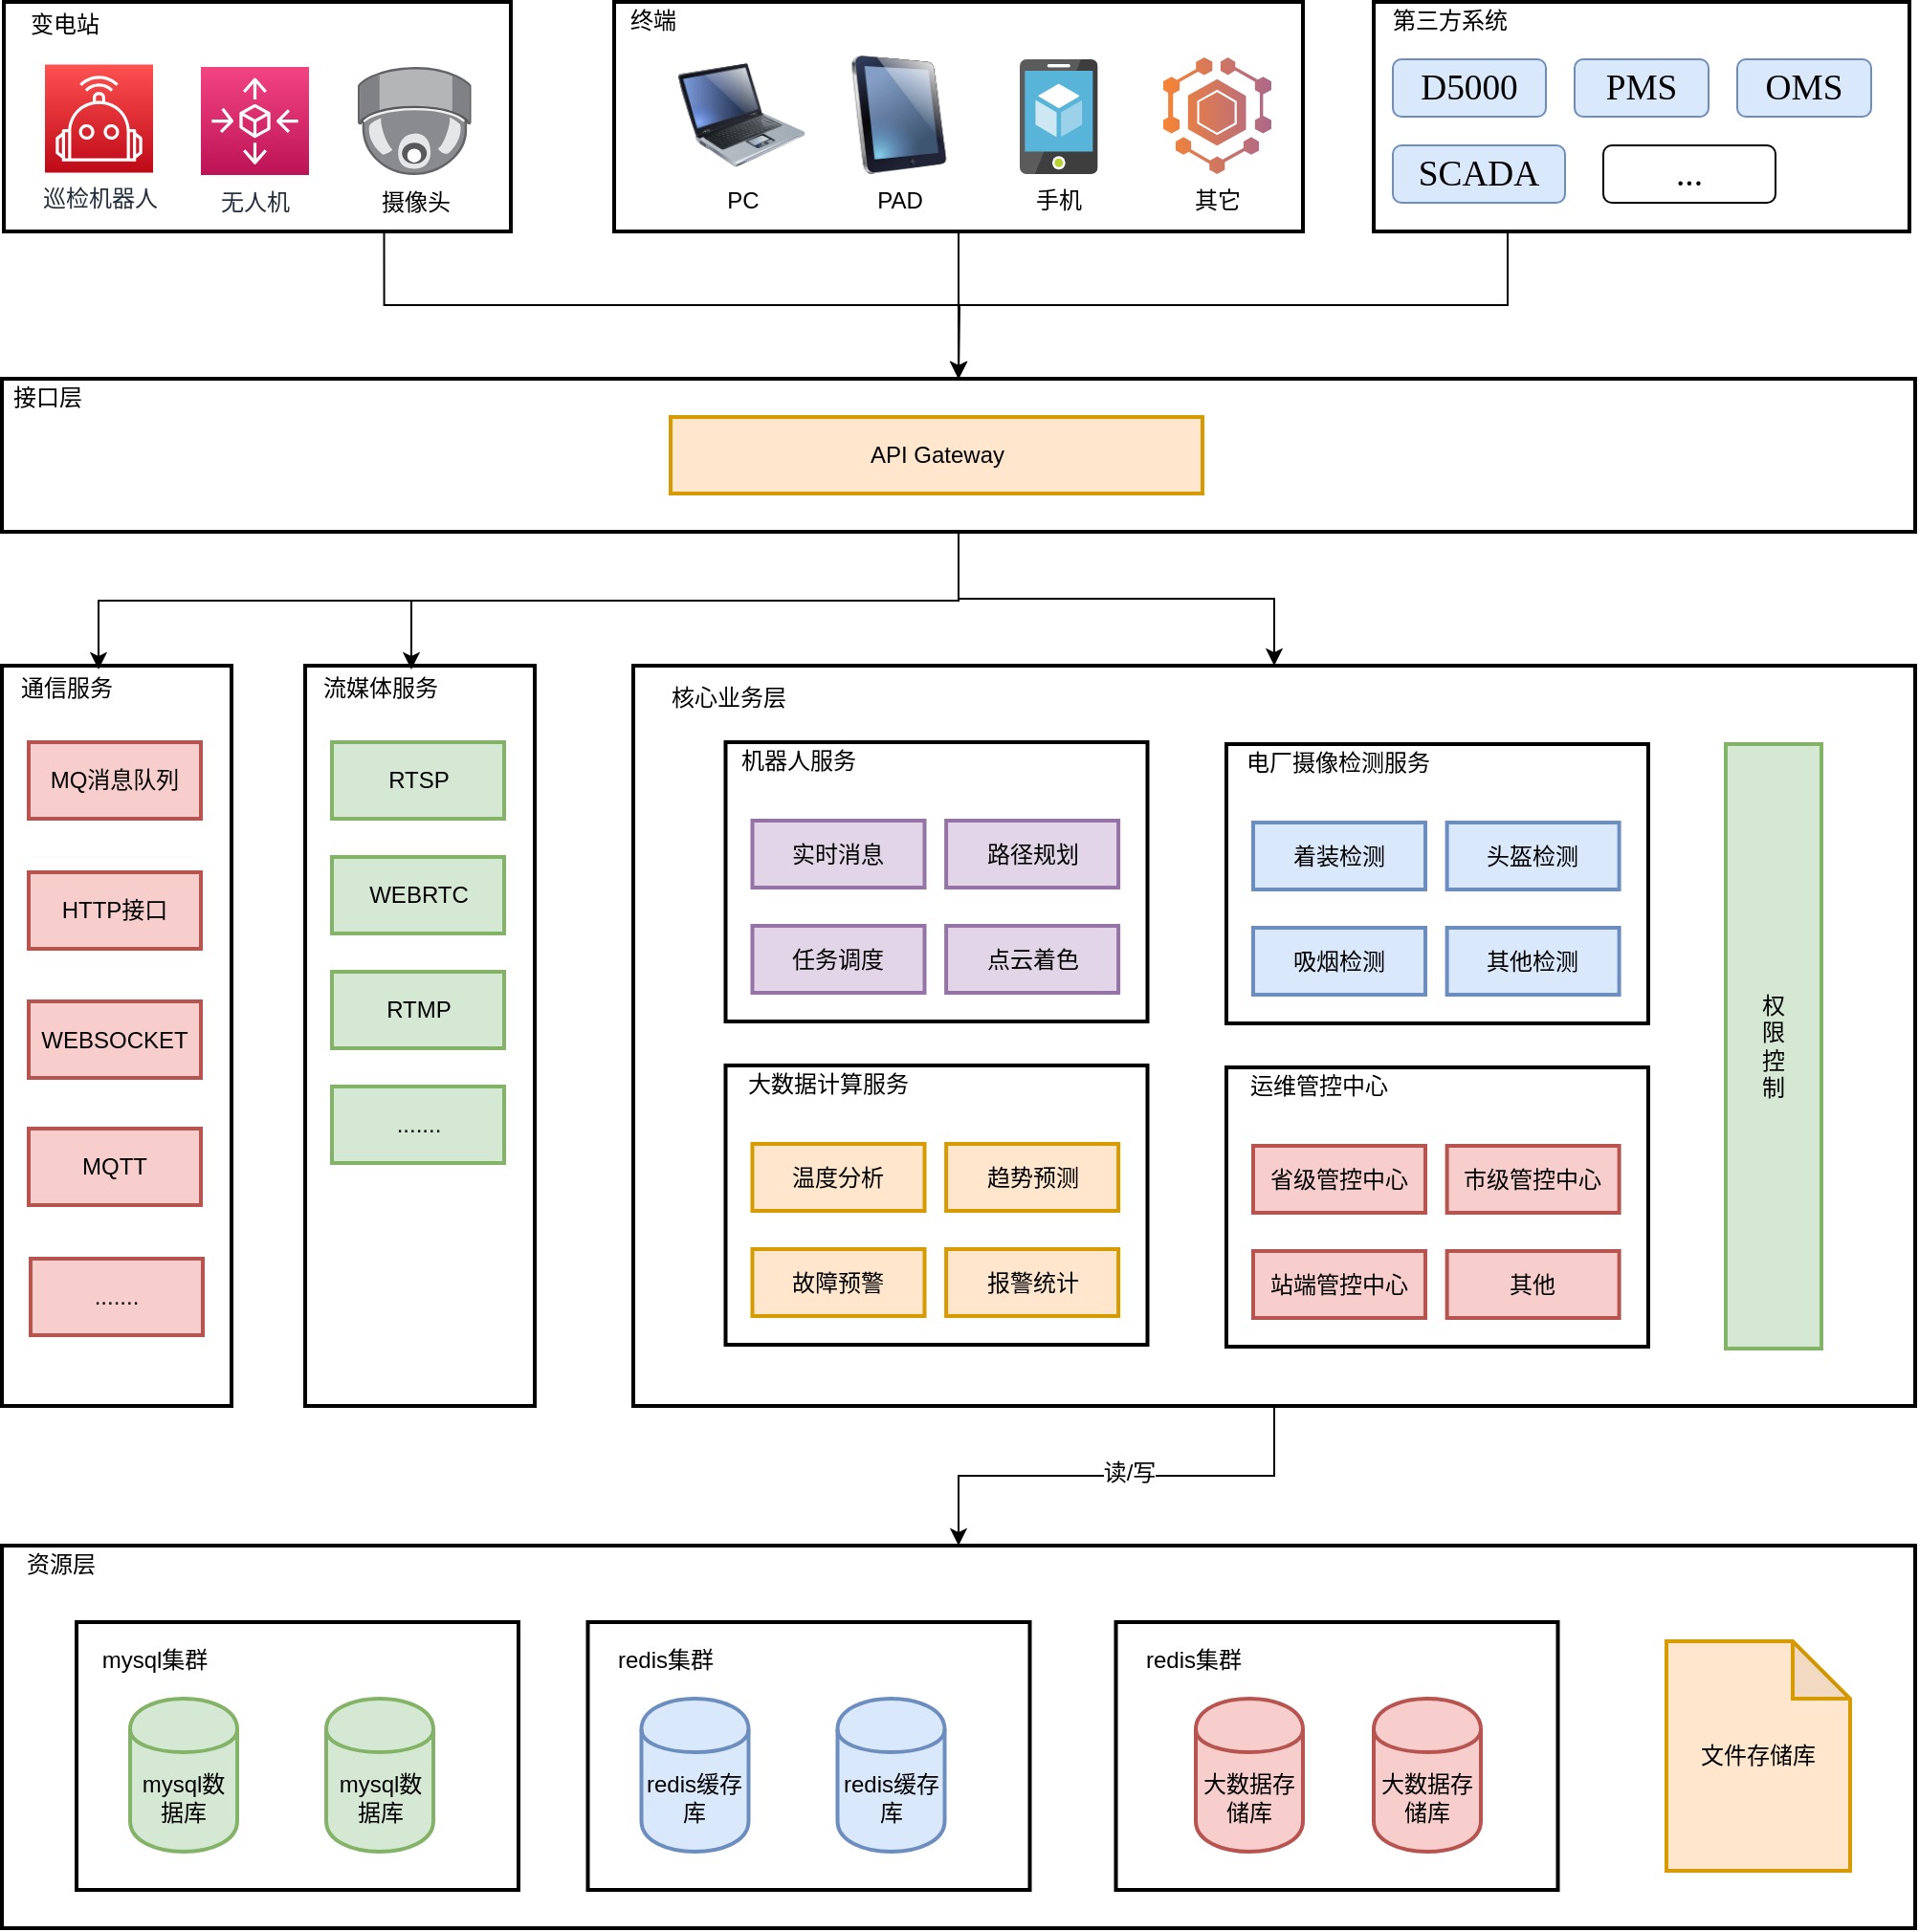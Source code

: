 <mxfile version="12.8.8" type="github">
  <diagram id="68AKn7hBrkc6Hizn51Uo" name="第 1 页">
    <mxGraphModel dx="1331" dy="726" grid="1" gridSize="10" guides="1" tooltips="1" connect="1" arrows="1" fold="1" page="1" pageScale="1" pageWidth="2354" pageHeight="1336" math="0" shadow="0">
      <root>
        <mxCell id="0" />
        <mxCell id="1" parent="0" />
        <mxCell id="wY_InP9v4MQlX6HiAcbp-236" value="" style="rounded=0;whiteSpace=wrap;html=1;labelBackgroundColor=none;strokeWidth=2;fillColor=none;" vertex="1" parent="1">
          <mxGeometry x="752.25" y="930" width="231" height="140" as="geometry" />
        </mxCell>
        <mxCell id="wY_InP9v4MQlX6HiAcbp-54" value="" style="rounded=0;whiteSpace=wrap;html=1;labelBackgroundColor=none;strokeWidth=2;fillColor=none;" vertex="1" parent="1">
          <mxGeometry x="170" y="890" width="1000" height="200" as="geometry" />
        </mxCell>
        <mxCell id="wY_InP9v4MQlX6HiAcbp-229" value="" style="rounded=0;whiteSpace=wrap;html=1;labelBackgroundColor=none;strokeWidth=2;fillColor=none;" vertex="1" parent="1">
          <mxGeometry x="209" y="930" width="231" height="140" as="geometry" />
        </mxCell>
        <mxCell id="wY_InP9v4MQlX6HiAcbp-226" style="edgeStyle=orthogonalEdgeStyle;rounded=0;orthogonalLoop=1;jettySize=auto;html=1;exitX=0.5;exitY=1;exitDx=0;exitDy=0;" edge="1" parent="1" source="wY_InP9v4MQlX6HiAcbp-217" target="wY_InP9v4MQlX6HiAcbp-54">
          <mxGeometry relative="1" as="geometry" />
        </mxCell>
        <mxCell id="wY_InP9v4MQlX6HiAcbp-239" value="读/写" style="text;html=1;align=center;verticalAlign=middle;resizable=0;points=[];labelBackgroundColor=#ffffff;" vertex="1" connectable="0" parent="wY_InP9v4MQlX6HiAcbp-226">
          <mxGeometry x="-0.055" y="-2" relative="1" as="geometry">
            <mxPoint as="offset" />
          </mxGeometry>
        </mxCell>
        <mxCell id="wY_InP9v4MQlX6HiAcbp-217" value="" style="rounded=0;whiteSpace=wrap;html=1;labelBackgroundColor=none;strokeWidth=2;fillColor=none;" vertex="1" parent="1">
          <mxGeometry x="500" y="430" width="670" height="387" as="geometry" />
        </mxCell>
        <mxCell id="wY_InP9v4MQlX6HiAcbp-31" value="" style="rounded=0;whiteSpace=wrap;html=1;labelBackgroundColor=none;strokeWidth=2;fillColor=none;" vertex="1" parent="1">
          <mxGeometry x="548.25" y="470" width="220.5" height="146" as="geometry" />
        </mxCell>
        <mxCell id="wY_InP9v4MQlX6HiAcbp-221" style="edgeStyle=orthogonalEdgeStyle;rounded=0;orthogonalLoop=1;jettySize=auto;html=1;exitX=0.5;exitY=1;exitDx=0;exitDy=0;" edge="1" parent="1" source="wY_InP9v4MQlX6HiAcbp-1">
          <mxGeometry relative="1" as="geometry">
            <mxPoint x="670.0" y="280" as="targetPoint" />
          </mxGeometry>
        </mxCell>
        <mxCell id="wY_InP9v4MQlX6HiAcbp-1" value="" style="rounded=0;whiteSpace=wrap;html=1;strokeWidth=2;" vertex="1" parent="1">
          <mxGeometry x="490" y="83" width="360" height="120" as="geometry" />
        </mxCell>
        <mxCell id="wY_InP9v4MQlX6HiAcbp-222" style="edgeStyle=orthogonalEdgeStyle;rounded=0;orthogonalLoop=1;jettySize=auto;html=1;exitX=0.25;exitY=1;exitDx=0;exitDy=0;" edge="1" parent="1" source="wY_InP9v4MQlX6HiAcbp-2">
          <mxGeometry relative="1" as="geometry">
            <mxPoint x="670.0" y="280" as="targetPoint" />
          </mxGeometry>
        </mxCell>
        <mxCell id="wY_InP9v4MQlX6HiAcbp-2" value="" style="rounded=0;whiteSpace=wrap;html=1;strokeWidth=2;" vertex="1" parent="1">
          <mxGeometry x="887" y="83" width="280" height="120" as="geometry" />
        </mxCell>
        <mxCell id="wY_InP9v4MQlX6HiAcbp-3" value="终端" style="text;html=1;strokeColor=none;fillColor=none;align=center;verticalAlign=middle;whiteSpace=wrap;rounded=0;" vertex="1" parent="1">
          <mxGeometry x="490" y="83" width="41" height="20" as="geometry" />
        </mxCell>
        <mxCell id="wY_InP9v4MQlX6HiAcbp-4" value="第三方系统" style="text;html=1;strokeColor=none;fillColor=none;align=center;verticalAlign=middle;whiteSpace=wrap;rounded=0;" vertex="1" parent="1">
          <mxGeometry x="887" y="83" width="80" height="20" as="geometry" />
        </mxCell>
        <mxCell id="wY_InP9v4MQlX6HiAcbp-5" value="&lt;span lang=&quot;EN-US&quot; style=&quot;white-space: normal ; font-size: 14pt ; font-family: &amp;#34;tim&amp;#34; , serif&quot;&gt;D5000&lt;/span&gt;&lt;span style=&quot;font-size: medium ; white-space: normal&quot;&gt;&lt;/span&gt;" style="rounded=1;whiteSpace=wrap;html=1;fillColor=#dae8fc;strokeColor=#6c8ebf;" vertex="1" parent="1">
          <mxGeometry x="897" y="113" width="80" height="30" as="geometry" />
        </mxCell>
        <mxCell id="wY_InP9v4MQlX6HiAcbp-6" value="&lt;span lang=&quot;EN-US&quot; style=&quot;white-space: normal ; font-size: 14pt ; font-family: &amp;#34;tim&amp;#34; , serif&quot;&gt;PMS&lt;/span&gt;&lt;span style=&quot;font-size: medium ; white-space: normal&quot;&gt;&lt;/span&gt;" style="rounded=1;whiteSpace=wrap;html=1;fillColor=#dae8fc;strokeColor=#6c8ebf;" vertex="1" parent="1">
          <mxGeometry x="992" y="113" width="70" height="30" as="geometry" />
        </mxCell>
        <mxCell id="wY_InP9v4MQlX6HiAcbp-7" value="&lt;span lang=&quot;EN-US&quot; style=&quot;font-size: 14pt ; font-family: &amp;#34;tim&amp;#34; , serif&quot;&gt;OMS&lt;/span&gt;&lt;span style=&quot;font-size: medium&quot;&gt;&lt;/span&gt;" style="rounded=1;whiteSpace=wrap;html=1;fillColor=#dae8fc;strokeColor=#6c8ebf;" vertex="1" parent="1">
          <mxGeometry x="1077" y="113" width="70" height="30" as="geometry" />
        </mxCell>
        <mxCell id="wY_InP9v4MQlX6HiAcbp-8" value="&lt;span lang=&quot;EN-US&quot; style=&quot;font-size: 14pt ; font-family: &amp;#34;tim&amp;#34; , serif&quot;&gt;SCADA&lt;/span&gt;&lt;span style=&quot;font-size: medium&quot;&gt;&lt;/span&gt;" style="rounded=1;whiteSpace=wrap;html=1;fillColor=#dae8fc;strokeColor=#6c8ebf;" vertex="1" parent="1">
          <mxGeometry x="897" y="158" width="90" height="30" as="geometry" />
        </mxCell>
        <mxCell id="wY_InP9v4MQlX6HiAcbp-9" value="&lt;span lang=&quot;EN-US&quot; style=&quot;font-size: 14pt ; font-family: &amp;#34;tim&amp;#34; , serif&quot;&gt;...&lt;/span&gt;&lt;span style=&quot;font-size: medium&quot;&gt;&lt;/span&gt;" style="rounded=1;whiteSpace=wrap;html=1;" vertex="1" parent="1">
          <mxGeometry x="1007" y="158" width="90" height="30" as="geometry" />
        </mxCell>
        <mxCell id="wY_InP9v4MQlX6HiAcbp-13" value="手机" style="aspect=fixed;html=1;points=[];align=center;image;fontSize=12;image=img/lib/mscae/App_Service_Mobile_App.svg;" vertex="1" parent="1">
          <mxGeometry x="702" y="113" width="40.8" height="60" as="geometry" />
        </mxCell>
        <mxCell id="wY_InP9v4MQlX6HiAcbp-15" value="其它" style="outlineConnect=0;dashed=0;verticalLabelPosition=bottom;verticalAlign=top;align=center;html=1;shape=mxgraph.aws3.mobile_hub;fillColor=#AD688A;gradientColor=#F58435;gradientDirection=west;pointerEvents=1" vertex="1" parent="1">
          <mxGeometry x="777" y="112" width="56.48" height="61" as="geometry" />
        </mxCell>
        <mxCell id="wY_InP9v4MQlX6HiAcbp-223" style="edgeStyle=orthogonalEdgeStyle;rounded=0;orthogonalLoop=1;jettySize=auto;html=1;exitX=0.5;exitY=1;exitDx=0;exitDy=0;entryX=0.75;entryY=0;entryDx=0;entryDy=0;" edge="1" parent="1" source="wY_InP9v4MQlX6HiAcbp-16" target="wY_InP9v4MQlX6HiAcbp-23">
          <mxGeometry relative="1" as="geometry" />
        </mxCell>
        <mxCell id="wY_InP9v4MQlX6HiAcbp-224" style="edgeStyle=orthogonalEdgeStyle;rounded=0;orthogonalLoop=1;jettySize=auto;html=1;exitX=0.5;exitY=1;exitDx=0;exitDy=0;entryX=0.75;entryY=0;entryDx=0;entryDy=0;" edge="1" parent="1" source="wY_InP9v4MQlX6HiAcbp-16" target="wY_InP9v4MQlX6HiAcbp-175">
          <mxGeometry relative="1" as="geometry" />
        </mxCell>
        <mxCell id="wY_InP9v4MQlX6HiAcbp-225" style="edgeStyle=orthogonalEdgeStyle;rounded=0;orthogonalLoop=1;jettySize=auto;html=1;exitX=0.5;exitY=1;exitDx=0;exitDy=0;entryX=0.5;entryY=0;entryDx=0;entryDy=0;" edge="1" parent="1" source="wY_InP9v4MQlX6HiAcbp-16" target="wY_InP9v4MQlX6HiAcbp-217">
          <mxGeometry relative="1" as="geometry" />
        </mxCell>
        <mxCell id="wY_InP9v4MQlX6HiAcbp-16" value="" style="rounded=0;whiteSpace=wrap;html=1;strokeWidth=2;" vertex="1" parent="1">
          <mxGeometry x="170" y="280" width="1000" height="80" as="geometry" />
        </mxCell>
        <mxCell id="wY_InP9v4MQlX6HiAcbp-17" value="API Gateway" style="rounded=0;whiteSpace=wrap;html=1;strokeWidth=2;fillColor=#ffe6cc;strokeColor=#d79b00;" vertex="1" parent="1">
          <mxGeometry x="519.5" y="300" width="278" height="40" as="geometry" />
        </mxCell>
        <mxCell id="wY_InP9v4MQlX6HiAcbp-18" value="接口层" style="text;html=1;strokeColor=none;fillColor=none;align=center;verticalAlign=middle;whiteSpace=wrap;rounded=0;" vertex="1" parent="1">
          <mxGeometry x="171" y="280" width="46" height="20" as="geometry" />
        </mxCell>
        <mxCell id="wY_InP9v4MQlX6HiAcbp-21" value="核心业务层" style="text;html=1;strokeColor=none;fillColor=none;align=center;verticalAlign=middle;whiteSpace=wrap;rounded=0;labelBackgroundColor=none;" vertex="1" parent="1">
          <mxGeometry x="510" y="437" width="80" height="20" as="geometry" />
        </mxCell>
        <mxCell id="wY_InP9v4MQlX6HiAcbp-22" value="" style="rounded=0;whiteSpace=wrap;html=1;labelBackgroundColor=none;strokeWidth=2;fillColor=none;" vertex="1" parent="1">
          <mxGeometry x="170" y="430" width="120" height="387" as="geometry" />
        </mxCell>
        <mxCell id="wY_InP9v4MQlX6HiAcbp-23" value="通信服务" style="text;html=1;strokeColor=none;fillColor=none;align=center;verticalAlign=middle;whiteSpace=wrap;rounded=0;labelBackgroundColor=none;" vertex="1" parent="1">
          <mxGeometry x="171" y="432" width="66" height="20" as="geometry" />
        </mxCell>
        <mxCell id="wY_InP9v4MQlX6HiAcbp-25" value="MQ消息队列" style="rounded=0;whiteSpace=wrap;html=1;labelBackgroundColor=none;strokeWidth=2;fillColor=#f8cecc;strokeColor=#b85450;" vertex="1" parent="1">
          <mxGeometry x="184" y="470" width="90" height="40" as="geometry" />
        </mxCell>
        <mxCell id="wY_InP9v4MQlX6HiAcbp-26" value="HTTP接口" style="rounded=0;whiteSpace=wrap;html=1;labelBackgroundColor=none;strokeWidth=2;fillColor=#f8cecc;strokeColor=#b85450;" vertex="1" parent="1">
          <mxGeometry x="184" y="538" width="90" height="40" as="geometry" />
        </mxCell>
        <mxCell id="wY_InP9v4MQlX6HiAcbp-28" value="WEBSOCKET" style="rounded=0;whiteSpace=wrap;html=1;labelBackgroundColor=none;strokeWidth=2;fillColor=#f8cecc;strokeColor=#b85450;" vertex="1" parent="1">
          <mxGeometry x="184" y="605.5" width="90" height="40" as="geometry" />
        </mxCell>
        <mxCell id="wY_InP9v4MQlX6HiAcbp-29" value="MQTT" style="rounded=0;whiteSpace=wrap;html=1;labelBackgroundColor=none;strokeWidth=2;fillColor=#f8cecc;strokeColor=#b85450;" vertex="1" parent="1">
          <mxGeometry x="184" y="672" width="90" height="40" as="geometry" />
        </mxCell>
        <mxCell id="wY_InP9v4MQlX6HiAcbp-30" value="......." style="rounded=0;whiteSpace=wrap;html=1;labelBackgroundColor=none;strokeWidth=2;fillColor=#f8cecc;strokeColor=#b85450;" vertex="1" parent="1">
          <mxGeometry x="185" y="740" width="90" height="40" as="geometry" />
        </mxCell>
        <mxCell id="wY_InP9v4MQlX6HiAcbp-32" value="权&lt;br&gt;限&lt;br&gt;控&lt;br&gt;制" style="rounded=0;whiteSpace=wrap;html=1;labelBackgroundColor=none;strokeWidth=2;fillColor=#d5e8d4;strokeColor=#82b366;" vertex="1" parent="1">
          <mxGeometry x="1071" y="471" width="50" height="316" as="geometry" />
        </mxCell>
        <mxCell id="wY_InP9v4MQlX6HiAcbp-55" value="资源层" style="text;html=1;strokeColor=none;fillColor=none;align=center;verticalAlign=middle;whiteSpace=wrap;rounded=0;labelBackgroundColor=none;" vertex="1" parent="1">
          <mxGeometry x="171" y="890" width="60" height="20" as="geometry" />
        </mxCell>
        <mxCell id="wY_InP9v4MQlX6HiAcbp-58" value="mysql数据库" style="shape=cylinder;whiteSpace=wrap;html=1;boundedLbl=1;backgroundOutline=1;labelBackgroundColor=none;strokeWidth=2;fillColor=#d5e8d4;strokeColor=#82b366;" vertex="1" parent="1">
          <mxGeometry x="237" y="970" width="56" height="80" as="geometry" />
        </mxCell>
        <mxCell id="wY_InP9v4MQlX6HiAcbp-63" value="文件存储库" style="shape=note;whiteSpace=wrap;html=1;backgroundOutline=1;darkOpacity=0.05;labelBackgroundColor=none;strokeWidth=2;fillColor=#ffe6cc;strokeColor=#d79b00;" vertex="1" parent="1">
          <mxGeometry x="1040" y="940" width="96" height="120" as="geometry" />
        </mxCell>
        <mxCell id="wY_InP9v4MQlX6HiAcbp-69" value="大数据存储库" style="shape=cylinder;whiteSpace=wrap;html=1;boundedLbl=1;backgroundOutline=1;labelBackgroundColor=none;strokeWidth=2;fillColor=#f8cecc;strokeColor=#b85450;" vertex="1" parent="1">
          <mxGeometry x="794" y="970" width="56" height="80" as="geometry" />
        </mxCell>
        <mxCell id="wY_InP9v4MQlX6HiAcbp-103" value="机器人服务" style="text;html=1;strokeColor=none;fillColor=none;align=center;verticalAlign=middle;whiteSpace=wrap;rounded=0;labelBackgroundColor=none;" vertex="1" parent="1">
          <mxGeometry x="553.75" y="470" width="65" height="20" as="geometry" />
        </mxCell>
        <mxCell id="wY_InP9v4MQlX6HiAcbp-106" value="路径规划" style="rounded=0;whiteSpace=wrap;html=1;labelBackgroundColor=none;strokeWidth=2;fillColor=#e1d5e7;strokeColor=#9673a6;" vertex="1" parent="1">
          <mxGeometry x="663.55" y="511" width="90" height="35" as="geometry" />
        </mxCell>
        <mxCell id="wY_InP9v4MQlX6HiAcbp-107" value="实时消息" style="rounded=0;whiteSpace=wrap;html=1;labelBackgroundColor=none;strokeWidth=2;fillColor=#e1d5e7;strokeColor=#9673a6;" vertex="1" parent="1">
          <mxGeometry x="562.25" y="511" width="90" height="35" as="geometry" />
        </mxCell>
        <mxCell id="wY_InP9v4MQlX6HiAcbp-108" value="任务调度" style="rounded=0;whiteSpace=wrap;html=1;labelBackgroundColor=none;strokeWidth=2;fillColor=#e1d5e7;strokeColor=#9673a6;" vertex="1" parent="1">
          <mxGeometry x="562.25" y="566" width="90" height="35" as="geometry" />
        </mxCell>
        <mxCell id="wY_InP9v4MQlX6HiAcbp-109" value="点云着色" style="rounded=0;whiteSpace=wrap;html=1;labelBackgroundColor=none;strokeWidth=2;fillColor=#e1d5e7;strokeColor=#9673a6;" vertex="1" parent="1">
          <mxGeometry x="663.55" y="566" width="90" height="35" as="geometry" />
        </mxCell>
        <mxCell id="wY_InP9v4MQlX6HiAcbp-150" value="PAD" style="image;html=1;labelBackgroundColor=#ffffff;image=img/lib/clip_art/computers/iPad_128x128.png;strokeWidth=2;fillColor=none;" vertex="1" parent="1">
          <mxGeometry x="608" y="111" width="62" height="62" as="geometry" />
        </mxCell>
        <mxCell id="wY_InP9v4MQlX6HiAcbp-160" value="PC" style="image;html=1;labelBackgroundColor=#ffffff;image=img/lib/clip_art/computers/Laptop_128x128.png;strokeWidth=2;fillColor=none;" vertex="1" parent="1">
          <mxGeometry x="523.5" y="111" width="66.5" height="62" as="geometry" />
        </mxCell>
        <mxCell id="wY_InP9v4MQlX6HiAcbp-220" style="edgeStyle=orthogonalEdgeStyle;rounded=0;orthogonalLoop=1;jettySize=auto;html=1;exitX=0.75;exitY=1;exitDx=0;exitDy=0;" edge="1" parent="1" source="wY_InP9v4MQlX6HiAcbp-163" target="wY_InP9v4MQlX6HiAcbp-16">
          <mxGeometry relative="1" as="geometry" />
        </mxCell>
        <mxCell id="wY_InP9v4MQlX6HiAcbp-163" value="" style="rounded=0;whiteSpace=wrap;html=1;labelBackgroundColor=none;strokeWidth=2;fillColor=none;" vertex="1" parent="1">
          <mxGeometry x="171" y="83" width="265" height="120" as="geometry" />
        </mxCell>
        <mxCell id="wY_InP9v4MQlX6HiAcbp-164" value="巡检机器人" style="outlineConnect=0;fontColor=#232F3E;gradientColor=#FE5151;gradientDirection=north;fillColor=#BE0917;strokeColor=#ffffff;dashed=0;verticalLabelPosition=bottom;verticalAlign=top;align=center;html=1;fontSize=12;fontStyle=0;aspect=fixed;shape=mxgraph.aws4.resourceIcon;resIcon=mxgraph.aws4.robotics;labelBackgroundColor=none;" vertex="1" parent="1">
          <mxGeometry x="192.5" y="115.75" width="56.5" height="56.5" as="geometry" />
        </mxCell>
        <mxCell id="wY_InP9v4MQlX6HiAcbp-166" value="变电站" style="text;html=1;strokeColor=none;fillColor=none;align=center;verticalAlign=middle;whiteSpace=wrap;rounded=0;labelBackgroundColor=none;" vertex="1" parent="1">
          <mxGeometry x="174.5" y="85" width="55.5" height="20" as="geometry" />
        </mxCell>
        <mxCell id="wY_InP9v4MQlX6HiAcbp-174" value="" style="rounded=0;whiteSpace=wrap;html=1;labelBackgroundColor=none;strokeWidth=2;fillColor=none;" vertex="1" parent="1">
          <mxGeometry x="328.5" y="430" width="120" height="387" as="geometry" />
        </mxCell>
        <mxCell id="wY_InP9v4MQlX6HiAcbp-175" value="流媒体服务" style="text;html=1;strokeColor=none;fillColor=none;align=center;verticalAlign=middle;whiteSpace=wrap;rounded=0;labelBackgroundColor=none;" vertex="1" parent="1">
          <mxGeometry x="334.5" y="432" width="66" height="20" as="geometry" />
        </mxCell>
        <mxCell id="wY_InP9v4MQlX6HiAcbp-176" value="RTSP" style="rounded=0;whiteSpace=wrap;html=1;labelBackgroundColor=none;strokeWidth=2;fillColor=#d5e8d4;strokeColor=#82b366;" vertex="1" parent="1">
          <mxGeometry x="342.5" y="470" width="90" height="40" as="geometry" />
        </mxCell>
        <mxCell id="wY_InP9v4MQlX6HiAcbp-177" value="WEBRTC" style="rounded=0;whiteSpace=wrap;html=1;labelBackgroundColor=none;strokeWidth=2;fillColor=#d5e8d4;strokeColor=#82b366;" vertex="1" parent="1">
          <mxGeometry x="342.5" y="530" width="90" height="40" as="geometry" />
        </mxCell>
        <mxCell id="wY_InP9v4MQlX6HiAcbp-178" value="RTMP" style="rounded=0;whiteSpace=wrap;html=1;labelBackgroundColor=none;strokeWidth=2;fillColor=#d5e8d4;strokeColor=#82b366;" vertex="1" parent="1">
          <mxGeometry x="342.5" y="590" width="90" height="40" as="geometry" />
        </mxCell>
        <mxCell id="wY_InP9v4MQlX6HiAcbp-180" value="......." style="rounded=0;whiteSpace=wrap;html=1;labelBackgroundColor=none;strokeWidth=2;fillColor=#d5e8d4;strokeColor=#82b366;" vertex="1" parent="1">
          <mxGeometry x="342.5" y="650" width="90" height="40" as="geometry" />
        </mxCell>
        <mxCell id="wY_InP9v4MQlX6HiAcbp-199" value="" style="rounded=0;whiteSpace=wrap;html=1;labelBackgroundColor=none;strokeWidth=2;fillColor=none;" vertex="1" parent="1">
          <mxGeometry x="548.25" y="639" width="220.5" height="146" as="geometry" />
        </mxCell>
        <mxCell id="wY_InP9v4MQlX6HiAcbp-200" value="大数据计算服务" style="text;html=1;strokeColor=none;fillColor=none;align=center;verticalAlign=middle;whiteSpace=wrap;rounded=0;labelBackgroundColor=none;" vertex="1" parent="1">
          <mxGeometry x="553.75" y="639" width="96.25" height="20" as="geometry" />
        </mxCell>
        <mxCell id="wY_InP9v4MQlX6HiAcbp-201" value="趋势预测" style="rounded=0;whiteSpace=wrap;html=1;labelBackgroundColor=none;strokeWidth=2;fillColor=#ffe6cc;strokeColor=#d79b00;" vertex="1" parent="1">
          <mxGeometry x="663.55" y="680" width="90" height="35" as="geometry" />
        </mxCell>
        <mxCell id="wY_InP9v4MQlX6HiAcbp-202" value="温度分析" style="rounded=0;whiteSpace=wrap;html=1;labelBackgroundColor=none;strokeWidth=2;fillColor=#ffe6cc;strokeColor=#d79b00;" vertex="1" parent="1">
          <mxGeometry x="562.25" y="680" width="90" height="35" as="geometry" />
        </mxCell>
        <mxCell id="wY_InP9v4MQlX6HiAcbp-203" value="故障预警" style="rounded=0;whiteSpace=wrap;html=1;labelBackgroundColor=none;strokeWidth=2;fillColor=#ffe6cc;strokeColor=#d79b00;" vertex="1" parent="1">
          <mxGeometry x="562.25" y="735" width="90" height="35" as="geometry" />
        </mxCell>
        <mxCell id="wY_InP9v4MQlX6HiAcbp-204" value="报警统计" style="rounded=0;whiteSpace=wrap;html=1;labelBackgroundColor=none;strokeWidth=2;fillColor=#ffe6cc;strokeColor=#d79b00;" vertex="1" parent="1">
          <mxGeometry x="663.55" y="735" width="90" height="35" as="geometry" />
        </mxCell>
        <mxCell id="wY_InP9v4MQlX6HiAcbp-205" value="" style="rounded=0;whiteSpace=wrap;html=1;labelBackgroundColor=none;strokeWidth=2;fillColor=none;" vertex="1" parent="1">
          <mxGeometry x="810" y="471" width="220.5" height="146" as="geometry" />
        </mxCell>
        <mxCell id="wY_InP9v4MQlX6HiAcbp-206" value="电厂摄像检测服务" style="text;html=1;strokeColor=none;fillColor=none;align=center;verticalAlign=middle;whiteSpace=wrap;rounded=0;labelBackgroundColor=none;" vertex="1" parent="1">
          <mxGeometry x="815.5" y="471" width="104.5" height="20" as="geometry" />
        </mxCell>
        <mxCell id="wY_InP9v4MQlX6HiAcbp-207" value="头盔检测" style="rounded=0;whiteSpace=wrap;html=1;labelBackgroundColor=none;strokeWidth=2;fillColor=#dae8fc;strokeColor=#6c8ebf;" vertex="1" parent="1">
          <mxGeometry x="925.3" y="512" width="90" height="35" as="geometry" />
        </mxCell>
        <mxCell id="wY_InP9v4MQlX6HiAcbp-208" value="着装检测" style="rounded=0;whiteSpace=wrap;html=1;labelBackgroundColor=none;strokeWidth=2;fillColor=#dae8fc;strokeColor=#6c8ebf;" vertex="1" parent="1">
          <mxGeometry x="824" y="512" width="90" height="35" as="geometry" />
        </mxCell>
        <mxCell id="wY_InP9v4MQlX6HiAcbp-209" value="吸烟检测" style="rounded=0;whiteSpace=wrap;html=1;labelBackgroundColor=none;strokeWidth=2;fillColor=#dae8fc;strokeColor=#6c8ebf;" vertex="1" parent="1">
          <mxGeometry x="824" y="567" width="90" height="35" as="geometry" />
        </mxCell>
        <mxCell id="wY_InP9v4MQlX6HiAcbp-210" value="其他检测" style="rounded=0;whiteSpace=wrap;html=1;labelBackgroundColor=none;strokeWidth=2;fillColor=#dae8fc;strokeColor=#6c8ebf;" vertex="1" parent="1">
          <mxGeometry x="925.3" y="567" width="90" height="35" as="geometry" />
        </mxCell>
        <mxCell id="wY_InP9v4MQlX6HiAcbp-211" value="" style="rounded=0;whiteSpace=wrap;html=1;labelBackgroundColor=none;strokeWidth=2;fillColor=none;" vertex="1" parent="1">
          <mxGeometry x="810" y="640" width="220.5" height="146" as="geometry" />
        </mxCell>
        <mxCell id="wY_InP9v4MQlX6HiAcbp-212" value="运维管控中心" style="text;html=1;strokeColor=none;fillColor=none;align=center;verticalAlign=middle;whiteSpace=wrap;rounded=0;labelBackgroundColor=none;" vertex="1" parent="1">
          <mxGeometry x="815.5" y="640" width="84.5" height="20" as="geometry" />
        </mxCell>
        <mxCell id="wY_InP9v4MQlX6HiAcbp-213" value="市级管控中心" style="rounded=0;whiteSpace=wrap;html=1;labelBackgroundColor=none;strokeWidth=2;fillColor=#f8cecc;strokeColor=#b85450;" vertex="1" parent="1">
          <mxGeometry x="925.3" y="681" width="90" height="35" as="geometry" />
        </mxCell>
        <mxCell id="wY_InP9v4MQlX6HiAcbp-214" value="省级管控中心" style="rounded=0;whiteSpace=wrap;html=1;labelBackgroundColor=none;strokeWidth=2;fillColor=#f8cecc;strokeColor=#b85450;" vertex="1" parent="1">
          <mxGeometry x="824" y="681" width="90" height="35" as="geometry" />
        </mxCell>
        <mxCell id="wY_InP9v4MQlX6HiAcbp-215" value="站端管控中心" style="rounded=0;whiteSpace=wrap;html=1;labelBackgroundColor=none;strokeWidth=2;fillColor=#f8cecc;strokeColor=#b85450;" vertex="1" parent="1">
          <mxGeometry x="824" y="736" width="90" height="35" as="geometry" />
        </mxCell>
        <mxCell id="wY_InP9v4MQlX6HiAcbp-216" value="其他" style="rounded=0;whiteSpace=wrap;html=1;labelBackgroundColor=none;strokeWidth=2;fillColor=#f8cecc;strokeColor=#b85450;" vertex="1" parent="1">
          <mxGeometry x="925.3" y="736" width="90" height="35" as="geometry" />
        </mxCell>
        <mxCell id="wY_InP9v4MQlX6HiAcbp-218" value="无人机" style="outlineConnect=0;fontColor=#232F3E;gradientColor=#F34482;gradientDirection=north;fillColor=#BC1356;strokeColor=#ffffff;dashed=0;verticalLabelPosition=bottom;verticalAlign=top;align=center;html=1;fontSize=12;fontStyle=0;aspect=fixed;shape=mxgraph.aws4.resourceIcon;resIcon=mxgraph.aws4.autoscaling;labelBackgroundColor=none;" vertex="1" parent="1">
          <mxGeometry x="274" y="117" width="56.5" height="56.5" as="geometry" />
        </mxCell>
        <mxCell id="wY_InP9v4MQlX6HiAcbp-219" value="摄像头" style="points=[];aspect=fixed;html=1;align=center;shadow=0;dashed=0;image;image=img/lib/allied_telesis/security/Surveillance_Camera_Ceiling.svg;labelBackgroundColor=none;strokeWidth=2;fillColor=none;" vertex="1" parent="1">
          <mxGeometry x="356" y="117" width="59.37" height="56.5" as="geometry" />
        </mxCell>
        <mxCell id="wY_InP9v4MQlX6HiAcbp-230" value="mysql集群" style="text;html=1;strokeColor=none;fillColor=none;align=center;verticalAlign=middle;whiteSpace=wrap;rounded=0;labelBackgroundColor=none;" vertex="1" parent="1">
          <mxGeometry x="210" y="940" width="80" height="20" as="geometry" />
        </mxCell>
        <mxCell id="wY_InP9v4MQlX6HiAcbp-231" value="mysql数据库" style="shape=cylinder;whiteSpace=wrap;html=1;boundedLbl=1;backgroundOutline=1;labelBackgroundColor=none;strokeWidth=2;fillColor=#d5e8d4;strokeColor=#82b366;" vertex="1" parent="1">
          <mxGeometry x="339.5" y="970" width="56" height="80" as="geometry" />
        </mxCell>
        <mxCell id="wY_InP9v4MQlX6HiAcbp-232" value="" style="rounded=0;whiteSpace=wrap;html=1;labelBackgroundColor=none;strokeWidth=2;fillColor=none;" vertex="1" parent="1">
          <mxGeometry x="476.25" y="930" width="231" height="140" as="geometry" />
        </mxCell>
        <mxCell id="wY_InP9v4MQlX6HiAcbp-233" value="redis缓存库" style="shape=cylinder;whiteSpace=wrap;html=1;boundedLbl=1;backgroundOutline=1;labelBackgroundColor=none;strokeWidth=2;fillColor=#dae8fc;strokeColor=#6c8ebf;" vertex="1" parent="1">
          <mxGeometry x="504.25" y="970" width="56" height="80" as="geometry" />
        </mxCell>
        <mxCell id="wY_InP9v4MQlX6HiAcbp-234" value="redis集群" style="text;html=1;strokeColor=none;fillColor=none;align=center;verticalAlign=middle;whiteSpace=wrap;rounded=0;labelBackgroundColor=none;" vertex="1" parent="1">
          <mxGeometry x="477.25" y="940" width="80" height="20" as="geometry" />
        </mxCell>
        <mxCell id="wY_InP9v4MQlX6HiAcbp-235" value="redis缓存库" style="shape=cylinder;whiteSpace=wrap;html=1;boundedLbl=1;backgroundOutline=1;labelBackgroundColor=none;strokeWidth=2;fillColor=#dae8fc;strokeColor=#6c8ebf;" vertex="1" parent="1">
          <mxGeometry x="606.75" y="970" width="56" height="80" as="geometry" />
        </mxCell>
        <mxCell id="wY_InP9v4MQlX6HiAcbp-237" value="redis集群" style="text;html=1;strokeColor=none;fillColor=none;align=center;verticalAlign=middle;whiteSpace=wrap;rounded=0;labelBackgroundColor=none;" vertex="1" parent="1">
          <mxGeometry x="753.25" y="940" width="80" height="20" as="geometry" />
        </mxCell>
        <mxCell id="wY_InP9v4MQlX6HiAcbp-238" value="大数据存储库" style="shape=cylinder;whiteSpace=wrap;html=1;boundedLbl=1;backgroundOutline=1;labelBackgroundColor=none;strokeWidth=2;fillColor=#f8cecc;strokeColor=#b85450;" vertex="1" parent="1">
          <mxGeometry x="887" y="970" width="56" height="80" as="geometry" />
        </mxCell>
      </root>
    </mxGraphModel>
  </diagram>
</mxfile>
